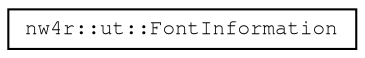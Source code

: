 digraph "Graphical Class Hierarchy"
{
 // LATEX_PDF_SIZE
  edge [fontname="FreeMono",fontsize="10",labelfontname="FreeMono",labelfontsize="10"];
  node [fontname="FreeMono",fontsize="10",shape=record];
  rankdir="LR";
  Node0 [label="nw4r::ut::FontInformation",height=0.2,width=0.4,color="black", fillcolor="white", style="filled",URL="$structnw4r_1_1ut_1_1_font_information.html",tooltip=" "];
}
